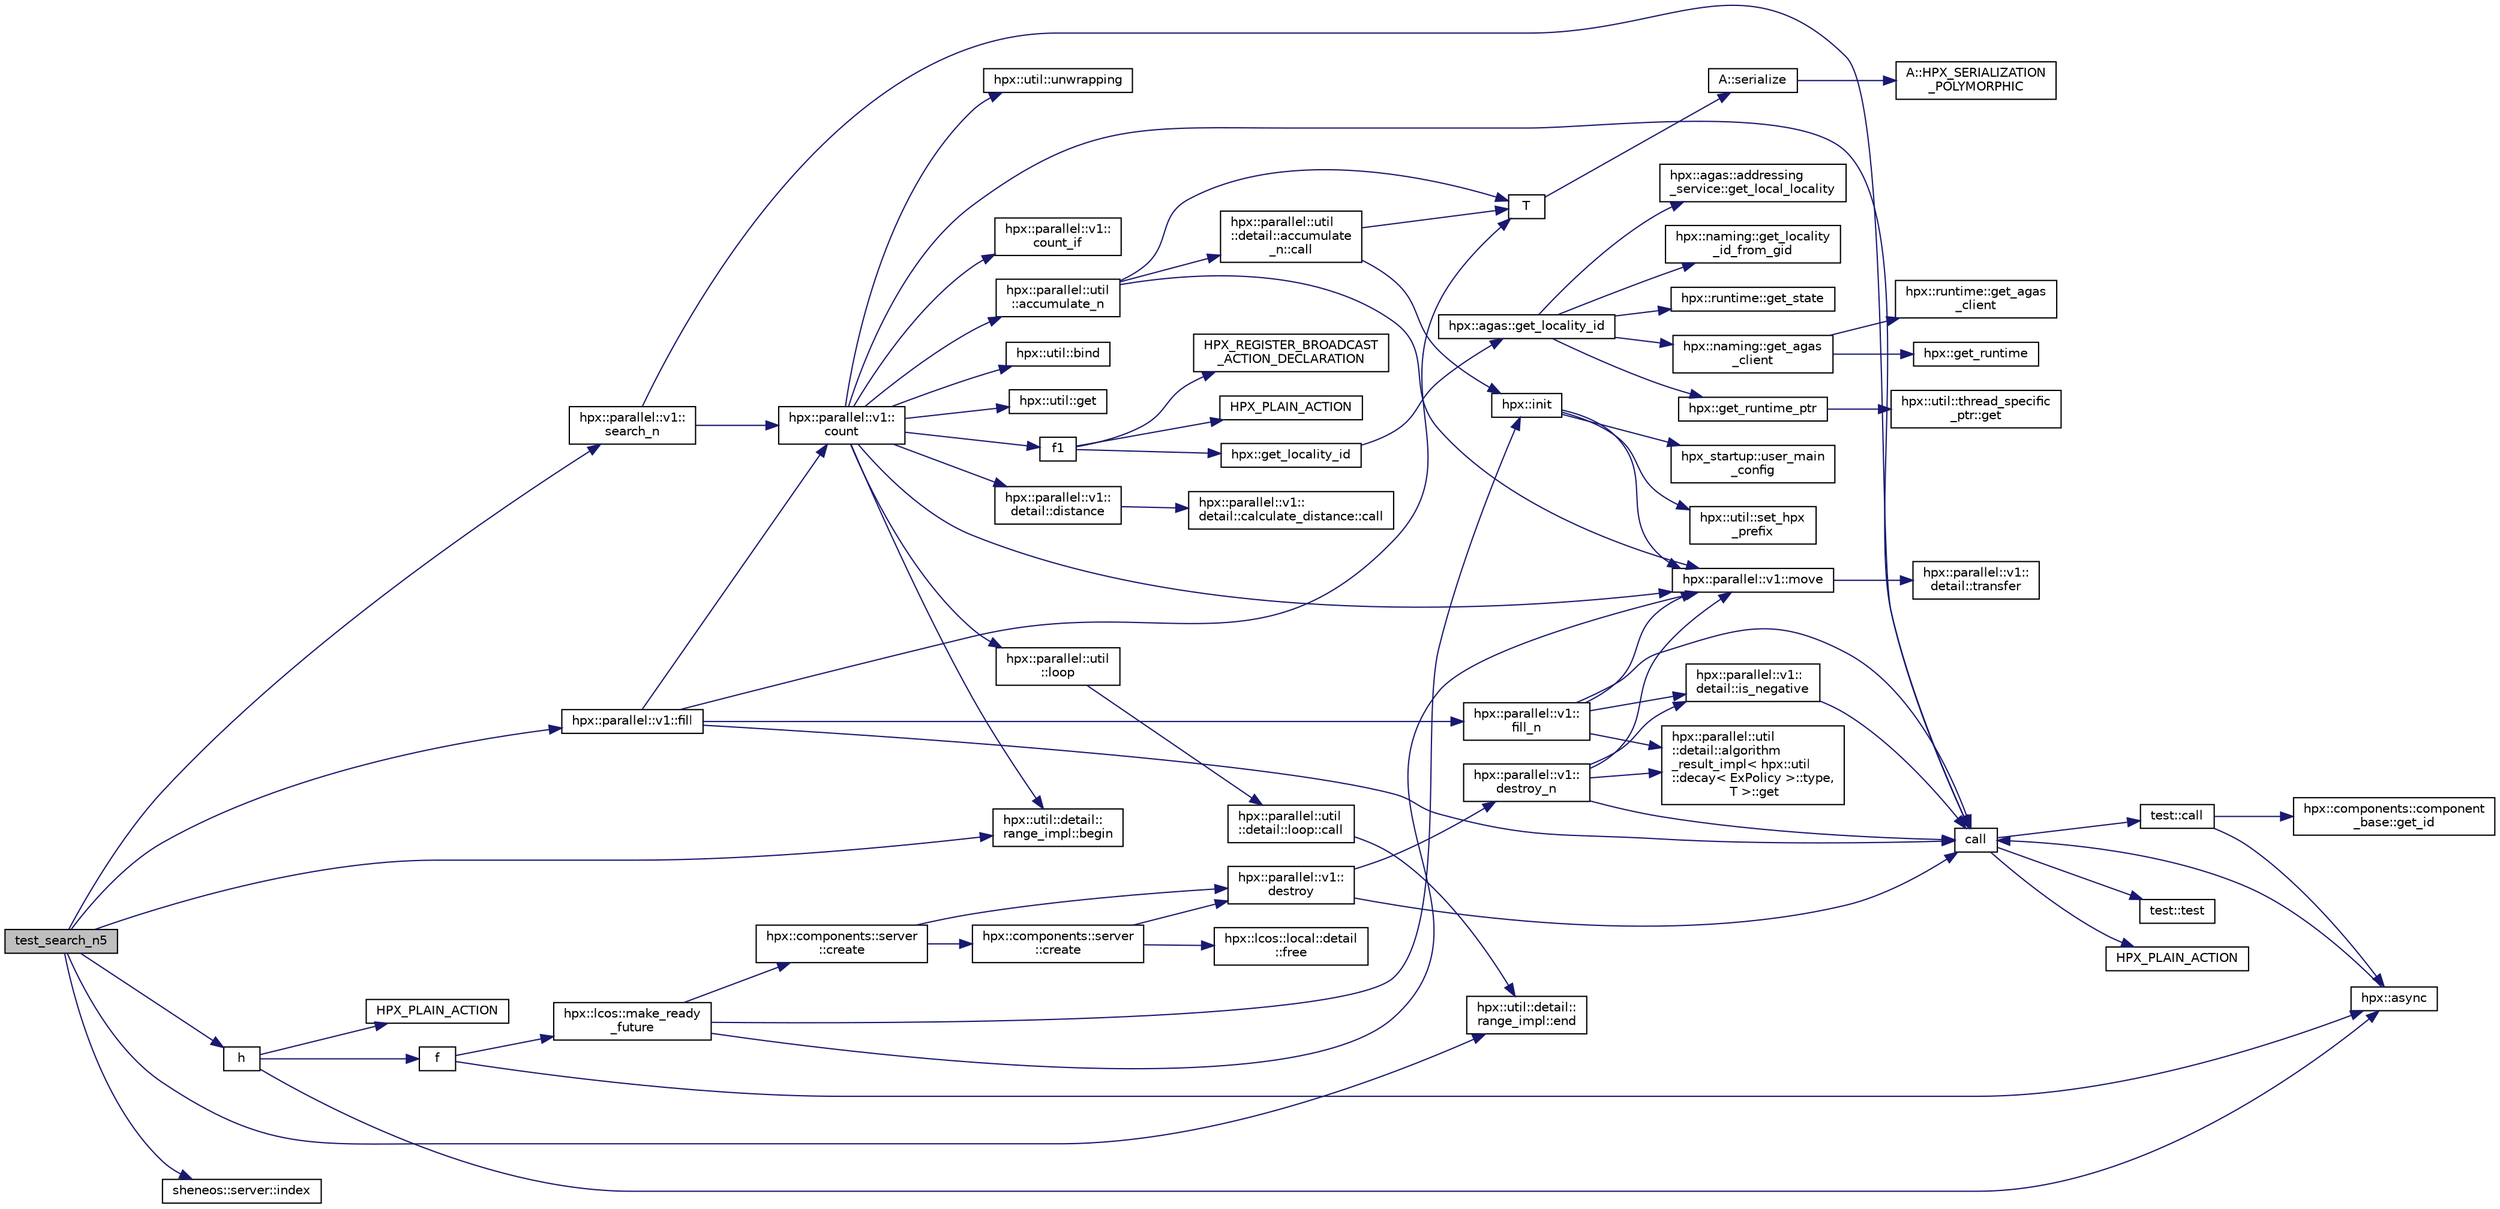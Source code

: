 digraph "test_search_n5"
{
  edge [fontname="Helvetica",fontsize="10",labelfontname="Helvetica",labelfontsize="10"];
  node [fontname="Helvetica",fontsize="10",shape=record];
  rankdir="LR";
  Node755 [label="test_search_n5",height=0.2,width=0.4,color="black", fillcolor="grey75", style="filled", fontcolor="black"];
  Node755 -> Node756 [color="midnightblue",fontsize="10",style="solid",fontname="Helvetica"];
  Node756 [label="hpx::parallel::v1::fill",height=0.2,width=0.4,color="black", fillcolor="white", style="filled",URL="$db/db9/namespacehpx_1_1parallel_1_1v1.html#a2e0f7399daabb5d675c4229ca3d71809"];
  Node756 -> Node757 [color="midnightblue",fontsize="10",style="solid",fontname="Helvetica"];
  Node757 [label="hpx::parallel::v1::\lfill_n",height=0.2,width=0.4,color="black", fillcolor="white", style="filled",URL="$db/db9/namespacehpx_1_1parallel_1_1v1.html#ac0cd28f401b453cbe1425b3f5ebc1b4b"];
  Node757 -> Node758 [color="midnightblue",fontsize="10",style="solid",fontname="Helvetica"];
  Node758 [label="hpx::parallel::v1::\ldetail::is_negative",height=0.2,width=0.4,color="black", fillcolor="white", style="filled",URL="$d2/ddd/namespacehpx_1_1parallel_1_1v1_1_1detail.html#adf2e40fc4b20ad0fd442ee3118a4d527"];
  Node758 -> Node759 [color="midnightblue",fontsize="10",style="solid",fontname="Helvetica"];
  Node759 [label="call",height=0.2,width=0.4,color="black", fillcolor="white", style="filled",URL="$d2/d67/promise__1620_8cpp.html#a58357f0b82bc761e1d0b9091ed563a70"];
  Node759 -> Node760 [color="midnightblue",fontsize="10",style="solid",fontname="Helvetica"];
  Node760 [label="test::test",height=0.2,width=0.4,color="black", fillcolor="white", style="filled",URL="$d8/d89/structtest.html#ab42d5ece712d716b04cb3f686f297a26"];
  Node759 -> Node761 [color="midnightblue",fontsize="10",style="solid",fontname="Helvetica"];
  Node761 [label="HPX_PLAIN_ACTION",height=0.2,width=0.4,color="black", fillcolor="white", style="filled",URL="$d2/d67/promise__1620_8cpp.html#ab96aab827a4b1fcaf66cfe0ba83fef23"];
  Node759 -> Node762 [color="midnightblue",fontsize="10",style="solid",fontname="Helvetica"];
  Node762 [label="test::call",height=0.2,width=0.4,color="black", fillcolor="white", style="filled",URL="$d8/d89/structtest.html#aeb29e7ed6518b9426ccf1344c52620ae"];
  Node762 -> Node763 [color="midnightblue",fontsize="10",style="solid",fontname="Helvetica"];
  Node763 [label="hpx::async",height=0.2,width=0.4,color="black", fillcolor="white", style="filled",URL="$d8/d83/namespacehpx.html#acb7d8e37b73b823956ce144f9a57eaa4"];
  Node763 -> Node759 [color="midnightblue",fontsize="10",style="solid",fontname="Helvetica"];
  Node762 -> Node764 [color="midnightblue",fontsize="10",style="solid",fontname="Helvetica"];
  Node764 [label="hpx::components::component\l_base::get_id",height=0.2,width=0.4,color="black", fillcolor="white", style="filled",URL="$d2/de6/classhpx_1_1components_1_1component__base.html#a4c8fd93514039bdf01c48d66d82b19cd"];
  Node757 -> Node765 [color="midnightblue",fontsize="10",style="solid",fontname="Helvetica"];
  Node765 [label="hpx::parallel::util\l::detail::algorithm\l_result_impl\< hpx::util\l::decay\< ExPolicy \>::type,\l T \>::get",height=0.2,width=0.4,color="black", fillcolor="white", style="filled",URL="$d2/d42/structhpx_1_1parallel_1_1util_1_1detail_1_1algorithm__result__impl.html#ab5b051e8ec74eff5e0e62fd63f5d377e"];
  Node757 -> Node766 [color="midnightblue",fontsize="10",style="solid",fontname="Helvetica"];
  Node766 [label="hpx::parallel::v1::move",height=0.2,width=0.4,color="black", fillcolor="white", style="filled",URL="$db/db9/namespacehpx_1_1parallel_1_1v1.html#aa7c4ede081ce786c9d1eb1adff495cfc"];
  Node766 -> Node767 [color="midnightblue",fontsize="10",style="solid",fontname="Helvetica"];
  Node767 [label="hpx::parallel::v1::\ldetail::transfer",height=0.2,width=0.4,color="black", fillcolor="white", style="filled",URL="$d2/ddd/namespacehpx_1_1parallel_1_1v1_1_1detail.html#ab1b56a05e1885ca7cc7ffa1804dd2f3c"];
  Node757 -> Node759 [color="midnightblue",fontsize="10",style="solid",fontname="Helvetica"];
  Node756 -> Node768 [color="midnightblue",fontsize="10",style="solid",fontname="Helvetica"];
  Node768 [label="hpx::parallel::v1::\lcount",height=0.2,width=0.4,color="black", fillcolor="white", style="filled",URL="$db/db9/namespacehpx_1_1parallel_1_1v1.html#a19d058114a2bd44801aab4176b188e23"];
  Node768 -> Node769 [color="midnightblue",fontsize="10",style="solid",fontname="Helvetica"];
  Node769 [label="hpx::parallel::v1::\lcount_if",height=0.2,width=0.4,color="black", fillcolor="white", style="filled",URL="$db/db9/namespacehpx_1_1parallel_1_1v1.html#ad836ff017ec208c2d6388a9b47b05ce0"];
  Node768 -> Node770 [color="midnightblue",fontsize="10",style="solid",fontname="Helvetica"];
  Node770 [label="f1",height=0.2,width=0.4,color="black", fillcolor="white", style="filled",URL="$d8/d8b/broadcast_8cpp.html#a1751fbd41f2529b84514a9dbd767959a"];
  Node770 -> Node771 [color="midnightblue",fontsize="10",style="solid",fontname="Helvetica"];
  Node771 [label="hpx::get_locality_id",height=0.2,width=0.4,color="black", fillcolor="white", style="filled",URL="$d8/d83/namespacehpx.html#a158d7c54a657bb364c1704033010697b",tooltip="Return the number of the locality this function is being called from. "];
  Node771 -> Node772 [color="midnightblue",fontsize="10",style="solid",fontname="Helvetica"];
  Node772 [label="hpx::agas::get_locality_id",height=0.2,width=0.4,color="black", fillcolor="white", style="filled",URL="$dc/d54/namespacehpx_1_1agas.html#a491cc2ddecdf0f1a9129900caa6a4d3e"];
  Node772 -> Node773 [color="midnightblue",fontsize="10",style="solid",fontname="Helvetica"];
  Node773 [label="hpx::get_runtime_ptr",height=0.2,width=0.4,color="black", fillcolor="white", style="filled",URL="$d8/d83/namespacehpx.html#af29daf2bb3e01b4d6495a1742b6cce64"];
  Node773 -> Node774 [color="midnightblue",fontsize="10",style="solid",fontname="Helvetica"];
  Node774 [label="hpx::util::thread_specific\l_ptr::get",height=0.2,width=0.4,color="black", fillcolor="white", style="filled",URL="$d4/d4c/structhpx_1_1util_1_1thread__specific__ptr.html#a3b27d8520710478aa41d1f74206bdba9"];
  Node772 -> Node775 [color="midnightblue",fontsize="10",style="solid",fontname="Helvetica"];
  Node775 [label="hpx::runtime::get_state",height=0.2,width=0.4,color="black", fillcolor="white", style="filled",URL="$d0/d7b/classhpx_1_1runtime.html#ab405f80e060dac95d624520f38b0524c"];
  Node772 -> Node776 [color="midnightblue",fontsize="10",style="solid",fontname="Helvetica"];
  Node776 [label="hpx::naming::get_agas\l_client",height=0.2,width=0.4,color="black", fillcolor="white", style="filled",URL="$d4/dc9/namespacehpx_1_1naming.html#a0408fffd5d34b620712a801b0ae3b032"];
  Node776 -> Node777 [color="midnightblue",fontsize="10",style="solid",fontname="Helvetica"];
  Node777 [label="hpx::get_runtime",height=0.2,width=0.4,color="black", fillcolor="white", style="filled",URL="$d8/d83/namespacehpx.html#aef902cc6c7dd3b9fbadf34d1e850a070"];
  Node776 -> Node778 [color="midnightblue",fontsize="10",style="solid",fontname="Helvetica"];
  Node778 [label="hpx::runtime::get_agas\l_client",height=0.2,width=0.4,color="black", fillcolor="white", style="filled",URL="$d0/d7b/classhpx_1_1runtime.html#aeb5dddd30d6b9861669af8ad44d1a96a"];
  Node772 -> Node779 [color="midnightblue",fontsize="10",style="solid",fontname="Helvetica"];
  Node779 [label="hpx::agas::addressing\l_service::get_local_locality",height=0.2,width=0.4,color="black", fillcolor="white", style="filled",URL="$db/d58/structhpx_1_1agas_1_1addressing__service.html#ab52c19a37c2a7a006c6c15f90ad0539c"];
  Node772 -> Node780 [color="midnightblue",fontsize="10",style="solid",fontname="Helvetica"];
  Node780 [label="hpx::naming::get_locality\l_id_from_gid",height=0.2,width=0.4,color="black", fillcolor="white", style="filled",URL="$d4/dc9/namespacehpx_1_1naming.html#a7fd43037784560bd04fda9b49e33529f"];
  Node770 -> Node781 [color="midnightblue",fontsize="10",style="solid",fontname="Helvetica"];
  Node781 [label="HPX_PLAIN_ACTION",height=0.2,width=0.4,color="black", fillcolor="white", style="filled",URL="$d8/d8b/broadcast_8cpp.html#a19685a0394ce6a99351f7a679f6eeefc"];
  Node770 -> Node782 [color="midnightblue",fontsize="10",style="solid",fontname="Helvetica"];
  Node782 [label="HPX_REGISTER_BROADCAST\l_ACTION_DECLARATION",height=0.2,width=0.4,color="black", fillcolor="white", style="filled",URL="$d7/d38/addressing__service_8cpp.html#a573d764d9cb34eec46a4bdffcf07875f"];
  Node768 -> Node783 [color="midnightblue",fontsize="10",style="solid",fontname="Helvetica"];
  Node783 [label="hpx::parallel::util\l::loop",height=0.2,width=0.4,color="black", fillcolor="white", style="filled",URL="$df/dc6/namespacehpx_1_1parallel_1_1util.html#a3f434e00f42929aac85debb8c5782213"];
  Node783 -> Node784 [color="midnightblue",fontsize="10",style="solid",fontname="Helvetica"];
  Node784 [label="hpx::parallel::util\l::detail::loop::call",height=0.2,width=0.4,color="black", fillcolor="white", style="filled",URL="$da/d06/structhpx_1_1parallel_1_1util_1_1detail_1_1loop.html#a5c5e8dbda782f09cdb7bc2509e3bf09e"];
  Node784 -> Node785 [color="midnightblue",fontsize="10",style="solid",fontname="Helvetica"];
  Node785 [label="hpx::util::detail::\lrange_impl::end",height=0.2,width=0.4,color="black", fillcolor="white", style="filled",URL="$d4/d4a/namespacehpx_1_1util_1_1detail_1_1range__impl.html#afb2ea48b0902f52ee4d8b764807b4316"];
  Node768 -> Node786 [color="midnightblue",fontsize="10",style="solid",fontname="Helvetica"];
  Node786 [label="hpx::util::bind",height=0.2,width=0.4,color="black", fillcolor="white", style="filled",URL="$df/dad/namespacehpx_1_1util.html#ad844caedf82a0173d6909d910c3e48c6"];
  Node768 -> Node766 [color="midnightblue",fontsize="10",style="solid",fontname="Helvetica"];
  Node768 -> Node787 [color="midnightblue",fontsize="10",style="solid",fontname="Helvetica"];
  Node787 [label="hpx::util::get",height=0.2,width=0.4,color="black", fillcolor="white", style="filled",URL="$df/dad/namespacehpx_1_1util.html#a5cbd3c41f03f4d4acaedaa4777e3cc02"];
  Node768 -> Node759 [color="midnightblue",fontsize="10",style="solid",fontname="Helvetica"];
  Node768 -> Node788 [color="midnightblue",fontsize="10",style="solid",fontname="Helvetica"];
  Node788 [label="hpx::parallel::v1::\ldetail::distance",height=0.2,width=0.4,color="black", fillcolor="white", style="filled",URL="$d2/ddd/namespacehpx_1_1parallel_1_1v1_1_1detail.html#a6bea3c6a5f470cad11f27ee6bab4a33f"];
  Node788 -> Node789 [color="midnightblue",fontsize="10",style="solid",fontname="Helvetica"];
  Node789 [label="hpx::parallel::v1::\ldetail::calculate_distance::call",height=0.2,width=0.4,color="black", fillcolor="white", style="filled",URL="$db/dfa/structhpx_1_1parallel_1_1v1_1_1detail_1_1calculate__distance.html#a950a6627830a7d019ac0e734b0a447bf"];
  Node768 -> Node790 [color="midnightblue",fontsize="10",style="solid",fontname="Helvetica"];
  Node790 [label="hpx::util::unwrapping",height=0.2,width=0.4,color="black", fillcolor="white", style="filled",URL="$df/dad/namespacehpx_1_1util.html#a7529d9ac687684c33403cdd1f9cef8e4"];
  Node768 -> Node791 [color="midnightblue",fontsize="10",style="solid",fontname="Helvetica"];
  Node791 [label="hpx::parallel::util\l::accumulate_n",height=0.2,width=0.4,color="black", fillcolor="white", style="filled",URL="$df/dc6/namespacehpx_1_1parallel_1_1util.html#af19f9a2722f97c2247ea5d0dbb5e2d25"];
  Node791 -> Node792 [color="midnightblue",fontsize="10",style="solid",fontname="Helvetica"];
  Node792 [label="hpx::parallel::util\l::detail::accumulate\l_n::call",height=0.2,width=0.4,color="black", fillcolor="white", style="filled",URL="$d8/d3b/structhpx_1_1parallel_1_1util_1_1detail_1_1accumulate__n.html#a765aceb8ab313fc92f7c4aaf70ccca8f"];
  Node792 -> Node793 [color="midnightblue",fontsize="10",style="solid",fontname="Helvetica"];
  Node793 [label="hpx::init",height=0.2,width=0.4,color="black", fillcolor="white", style="filled",URL="$d8/d83/namespacehpx.html#a3c694ea960b47c56b33351ba16e3d76b",tooltip="Main entry point for launching the HPX runtime system. "];
  Node793 -> Node794 [color="midnightblue",fontsize="10",style="solid",fontname="Helvetica"];
  Node794 [label="hpx::util::set_hpx\l_prefix",height=0.2,width=0.4,color="black", fillcolor="white", style="filled",URL="$df/dad/namespacehpx_1_1util.html#ae40a23c1ba0a48d9304dcf717a95793e"];
  Node793 -> Node795 [color="midnightblue",fontsize="10",style="solid",fontname="Helvetica"];
  Node795 [label="hpx_startup::user_main\l_config",height=0.2,width=0.4,color="black", fillcolor="white", style="filled",URL="$d3/dd2/namespacehpx__startup.html#aaac571d88bd3912a4225a23eb3261637"];
  Node793 -> Node766 [color="midnightblue",fontsize="10",style="solid",fontname="Helvetica"];
  Node792 -> Node796 [color="midnightblue",fontsize="10",style="solid",fontname="Helvetica"];
  Node796 [label="T",height=0.2,width=0.4,color="black", fillcolor="white", style="filled",URL="$db/d33/polymorphic__semiintrusive__template_8cpp.html#ad187658f9cb91c1312b39ae7e896f1ea"];
  Node796 -> Node797 [color="midnightblue",fontsize="10",style="solid",fontname="Helvetica"];
  Node797 [label="A::serialize",height=0.2,width=0.4,color="black", fillcolor="white", style="filled",URL="$d7/da0/struct_a.html#a5f5c287cf471e274ed9dda0da1592212"];
  Node797 -> Node798 [color="midnightblue",fontsize="10",style="solid",fontname="Helvetica"];
  Node798 [label="A::HPX_SERIALIZATION\l_POLYMORPHIC",height=0.2,width=0.4,color="black", fillcolor="white", style="filled",URL="$d7/da0/struct_a.html#ada978cc156cebbafddb1f3aa4c01918c"];
  Node791 -> Node766 [color="midnightblue",fontsize="10",style="solid",fontname="Helvetica"];
  Node791 -> Node796 [color="midnightblue",fontsize="10",style="solid",fontname="Helvetica"];
  Node768 -> Node799 [color="midnightblue",fontsize="10",style="solid",fontname="Helvetica"];
  Node799 [label="hpx::util::detail::\lrange_impl::begin",height=0.2,width=0.4,color="black", fillcolor="white", style="filled",URL="$d4/d4a/namespacehpx_1_1util_1_1detail_1_1range__impl.html#a31e165df2b865cdd961f35ce938db41a"];
  Node756 -> Node796 [color="midnightblue",fontsize="10",style="solid",fontname="Helvetica"];
  Node756 -> Node759 [color="midnightblue",fontsize="10",style="solid",fontname="Helvetica"];
  Node755 -> Node799 [color="midnightblue",fontsize="10",style="solid",fontname="Helvetica"];
  Node755 -> Node785 [color="midnightblue",fontsize="10",style="solid",fontname="Helvetica"];
  Node755 -> Node800 [color="midnightblue",fontsize="10",style="solid",fontname="Helvetica"];
  Node800 [label="h",height=0.2,width=0.4,color="black", fillcolor="white", style="filled",URL="$d4/d13/async__unwrap__1037_8cpp.html#a68bf2774bfb21af6d8c70eaf70834b03"];
  Node800 -> Node763 [color="midnightblue",fontsize="10",style="solid",fontname="Helvetica"];
  Node800 -> Node801 [color="midnightblue",fontsize="10",style="solid",fontname="Helvetica"];
  Node801 [label="f",height=0.2,width=0.4,color="black", fillcolor="white", style="filled",URL="$d4/d13/async__unwrap__1037_8cpp.html#a02a6b0b4f77af9f69a841dc8262b0cd0"];
  Node801 -> Node763 [color="midnightblue",fontsize="10",style="solid",fontname="Helvetica"];
  Node801 -> Node802 [color="midnightblue",fontsize="10",style="solid",fontname="Helvetica"];
  Node802 [label="hpx::lcos::make_ready\l_future",height=0.2,width=0.4,color="black", fillcolor="white", style="filled",URL="$d2/dc9/namespacehpx_1_1lcos.html#a42997564ddfde91d475b8a2cea8f53e4"];
  Node802 -> Node793 [color="midnightblue",fontsize="10",style="solid",fontname="Helvetica"];
  Node802 -> Node803 [color="midnightblue",fontsize="10",style="solid",fontname="Helvetica"];
  Node803 [label="hpx::components::server\l::create",height=0.2,width=0.4,color="black", fillcolor="white", style="filled",URL="$d2/da2/namespacehpx_1_1components_1_1server.html#ac776c89f3d68ceb910e8cee9fa937ab4",tooltip="Create arrays of components using their default constructor. "];
  Node803 -> Node804 [color="midnightblue",fontsize="10",style="solid",fontname="Helvetica"];
  Node804 [label="hpx::components::server\l::create",height=0.2,width=0.4,color="black", fillcolor="white", style="filled",URL="$d2/da2/namespacehpx_1_1components_1_1server.html#a77d26de181c97b444565e230577981bd"];
  Node804 -> Node805 [color="midnightblue",fontsize="10",style="solid",fontname="Helvetica"];
  Node805 [label="hpx::lcos::local::detail\l::free",height=0.2,width=0.4,color="black", fillcolor="white", style="filled",URL="$d4/dcb/namespacehpx_1_1lcos_1_1local_1_1detail.html#a55a940f019734e9bb045dc123cd80e48"];
  Node804 -> Node806 [color="midnightblue",fontsize="10",style="solid",fontname="Helvetica"];
  Node806 [label="hpx::parallel::v1::\ldestroy",height=0.2,width=0.4,color="black", fillcolor="white", style="filled",URL="$db/db9/namespacehpx_1_1parallel_1_1v1.html#acf303558375048e8a7cc9a2c2e09477f"];
  Node806 -> Node759 [color="midnightblue",fontsize="10",style="solid",fontname="Helvetica"];
  Node806 -> Node807 [color="midnightblue",fontsize="10",style="solid",fontname="Helvetica"];
  Node807 [label="hpx::parallel::v1::\ldestroy_n",height=0.2,width=0.4,color="black", fillcolor="white", style="filled",URL="$db/db9/namespacehpx_1_1parallel_1_1v1.html#a71d0691132a300690163f5636bcd5bd3"];
  Node807 -> Node758 [color="midnightblue",fontsize="10",style="solid",fontname="Helvetica"];
  Node807 -> Node765 [color="midnightblue",fontsize="10",style="solid",fontname="Helvetica"];
  Node807 -> Node766 [color="midnightblue",fontsize="10",style="solid",fontname="Helvetica"];
  Node807 -> Node759 [color="midnightblue",fontsize="10",style="solid",fontname="Helvetica"];
  Node803 -> Node806 [color="midnightblue",fontsize="10",style="solid",fontname="Helvetica"];
  Node802 -> Node766 [color="midnightblue",fontsize="10",style="solid",fontname="Helvetica"];
  Node800 -> Node808 [color="midnightblue",fontsize="10",style="solid",fontname="Helvetica"];
  Node808 [label="HPX_PLAIN_ACTION",height=0.2,width=0.4,color="black", fillcolor="white", style="filled",URL="$d4/d13/async__unwrap__1037_8cpp.html#ab5991a65409f0229f564e4935bd7b979"];
  Node755 -> Node809 [color="midnightblue",fontsize="10",style="solid",fontname="Helvetica"];
  Node809 [label="sheneos::server::index",height=0.2,width=0.4,color="black", fillcolor="white", style="filled",URL="$d8/d34/namespacesheneos_1_1server.html#a12e039b67b752981e161139539306f00"];
  Node755 -> Node810 [color="midnightblue",fontsize="10",style="solid",fontname="Helvetica"];
  Node810 [label="hpx::parallel::v1::\lsearch_n",height=0.2,width=0.4,color="black", fillcolor="white", style="filled",URL="$db/db9/namespacehpx_1_1parallel_1_1v1.html#a76f1677de623ee3bc79ae00e111ef70e"];
  Node810 -> Node759 [color="midnightblue",fontsize="10",style="solid",fontname="Helvetica"];
  Node810 -> Node768 [color="midnightblue",fontsize="10",style="solid",fontname="Helvetica"];
}
